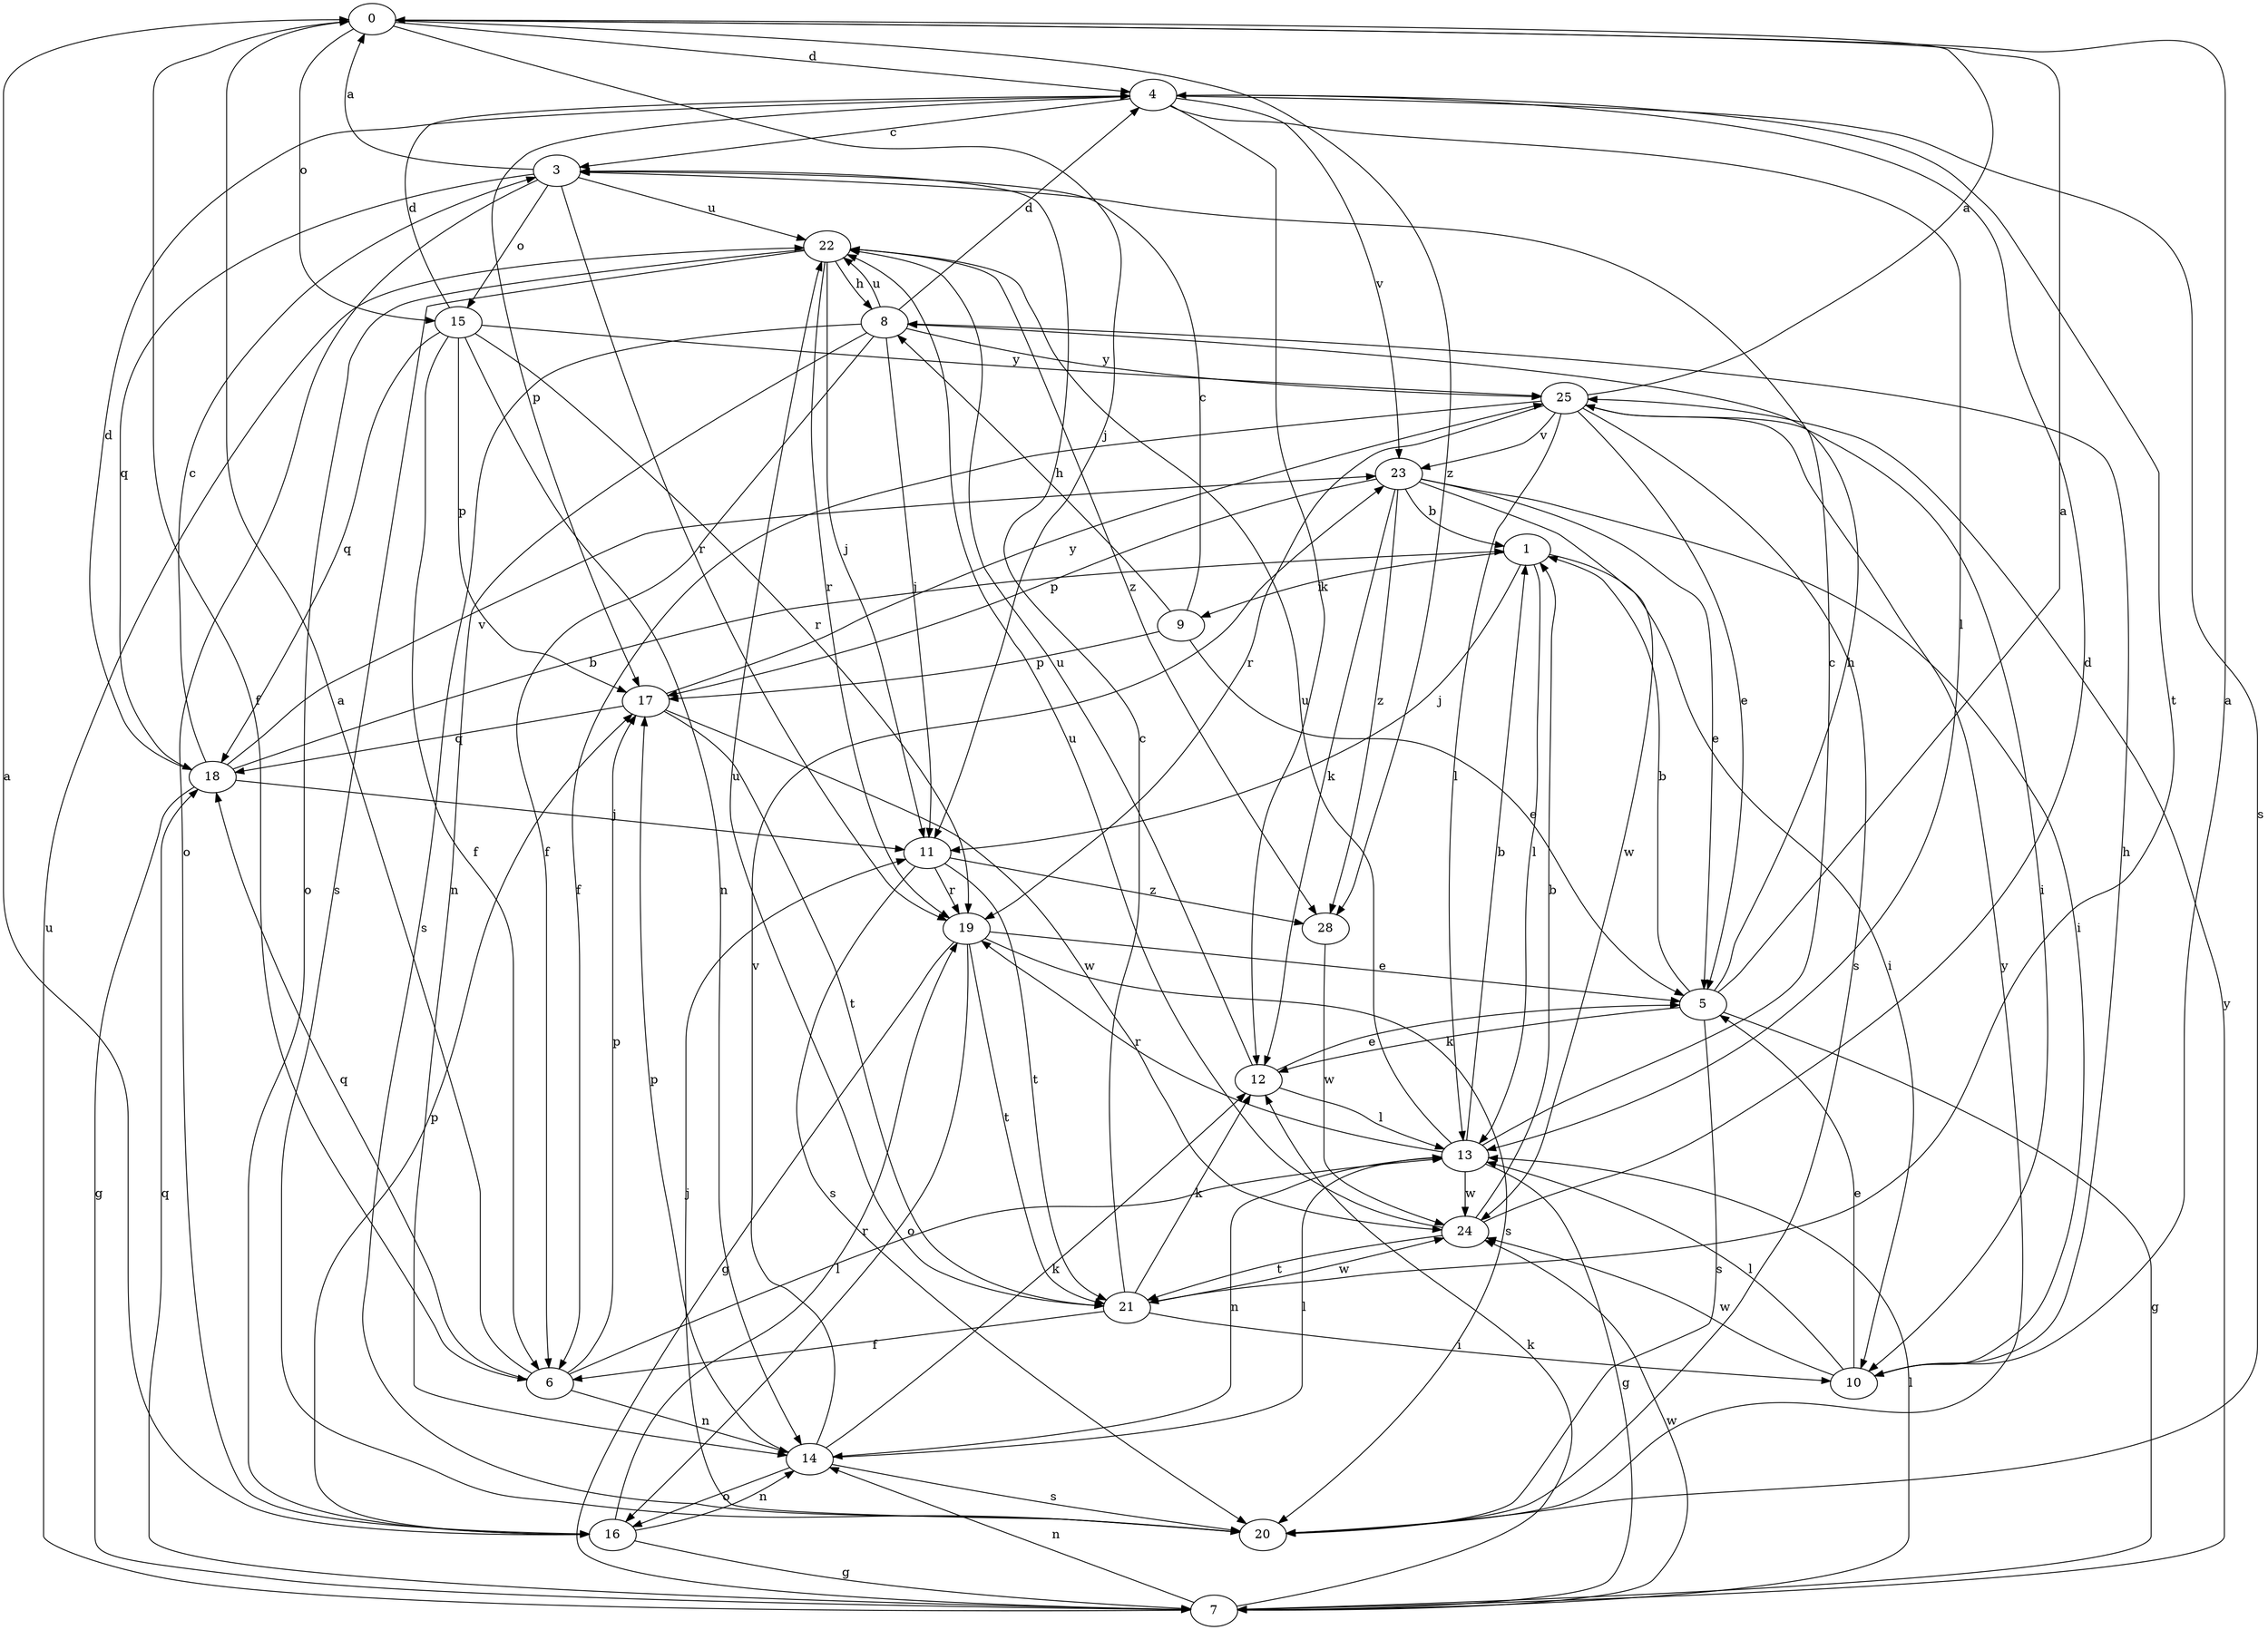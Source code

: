 strict digraph  {
0;
1;
3;
4;
5;
6;
7;
8;
9;
10;
11;
12;
13;
14;
15;
16;
17;
18;
19;
20;
21;
22;
23;
24;
25;
28;
0 -> 4  [label=d];
0 -> 6  [label=f];
0 -> 11  [label=j];
0 -> 15  [label=o];
0 -> 28  [label=z];
1 -> 9  [label=i];
1 -> 10  [label=i];
1 -> 11  [label=j];
1 -> 13  [label=l];
3 -> 0  [label=a];
3 -> 15  [label=o];
3 -> 16  [label=o];
3 -> 18  [label=q];
3 -> 19  [label=r];
3 -> 22  [label=u];
4 -> 3  [label=c];
4 -> 12  [label=k];
4 -> 13  [label=l];
4 -> 17  [label=p];
4 -> 20  [label=s];
4 -> 21  [label=t];
4 -> 23  [label=v];
5 -> 0  [label=a];
5 -> 1  [label=b];
5 -> 7  [label=g];
5 -> 8  [label=h];
5 -> 12  [label=k];
5 -> 20  [label=s];
6 -> 0  [label=a];
6 -> 13  [label=l];
6 -> 14  [label=n];
6 -> 17  [label=p];
6 -> 18  [label=q];
7 -> 12  [label=k];
7 -> 13  [label=l];
7 -> 14  [label=n];
7 -> 18  [label=q];
7 -> 22  [label=u];
7 -> 24  [label=w];
7 -> 25  [label=y];
8 -> 4  [label=d];
8 -> 6  [label=f];
8 -> 11  [label=j];
8 -> 14  [label=n];
8 -> 20  [label=s];
8 -> 22  [label=u];
8 -> 25  [label=y];
9 -> 3  [label=c];
9 -> 5  [label=e];
9 -> 8  [label=h];
9 -> 17  [label=p];
10 -> 0  [label=a];
10 -> 5  [label=e];
10 -> 8  [label=h];
10 -> 13  [label=l];
10 -> 24  [label=w];
11 -> 19  [label=r];
11 -> 20  [label=s];
11 -> 21  [label=t];
11 -> 28  [label=z];
12 -> 5  [label=e];
12 -> 13  [label=l];
12 -> 22  [label=u];
13 -> 1  [label=b];
13 -> 3  [label=c];
13 -> 7  [label=g];
13 -> 14  [label=n];
13 -> 19  [label=r];
13 -> 22  [label=u];
13 -> 24  [label=w];
14 -> 12  [label=k];
14 -> 13  [label=l];
14 -> 16  [label=o];
14 -> 17  [label=p];
14 -> 20  [label=s];
14 -> 23  [label=v];
15 -> 4  [label=d];
15 -> 6  [label=f];
15 -> 14  [label=n];
15 -> 17  [label=p];
15 -> 18  [label=q];
15 -> 19  [label=r];
15 -> 25  [label=y];
16 -> 0  [label=a];
16 -> 7  [label=g];
16 -> 14  [label=n];
16 -> 17  [label=p];
16 -> 19  [label=r];
17 -> 18  [label=q];
17 -> 21  [label=t];
17 -> 24  [label=w];
17 -> 25  [label=y];
18 -> 1  [label=b];
18 -> 3  [label=c];
18 -> 4  [label=d];
18 -> 7  [label=g];
18 -> 11  [label=j];
18 -> 23  [label=v];
19 -> 5  [label=e];
19 -> 7  [label=g];
19 -> 16  [label=o];
19 -> 20  [label=s];
19 -> 21  [label=t];
20 -> 11  [label=j];
20 -> 25  [label=y];
21 -> 3  [label=c];
21 -> 6  [label=f];
21 -> 10  [label=i];
21 -> 12  [label=k];
21 -> 22  [label=u];
21 -> 24  [label=w];
22 -> 8  [label=h];
22 -> 11  [label=j];
22 -> 16  [label=o];
22 -> 19  [label=r];
22 -> 20  [label=s];
22 -> 28  [label=z];
23 -> 1  [label=b];
23 -> 5  [label=e];
23 -> 10  [label=i];
23 -> 12  [label=k];
23 -> 17  [label=p];
23 -> 24  [label=w];
23 -> 28  [label=z];
24 -> 1  [label=b];
24 -> 4  [label=d];
24 -> 21  [label=t];
24 -> 22  [label=u];
25 -> 0  [label=a];
25 -> 5  [label=e];
25 -> 6  [label=f];
25 -> 10  [label=i];
25 -> 13  [label=l];
25 -> 19  [label=r];
25 -> 20  [label=s];
25 -> 23  [label=v];
28 -> 24  [label=w];
}
